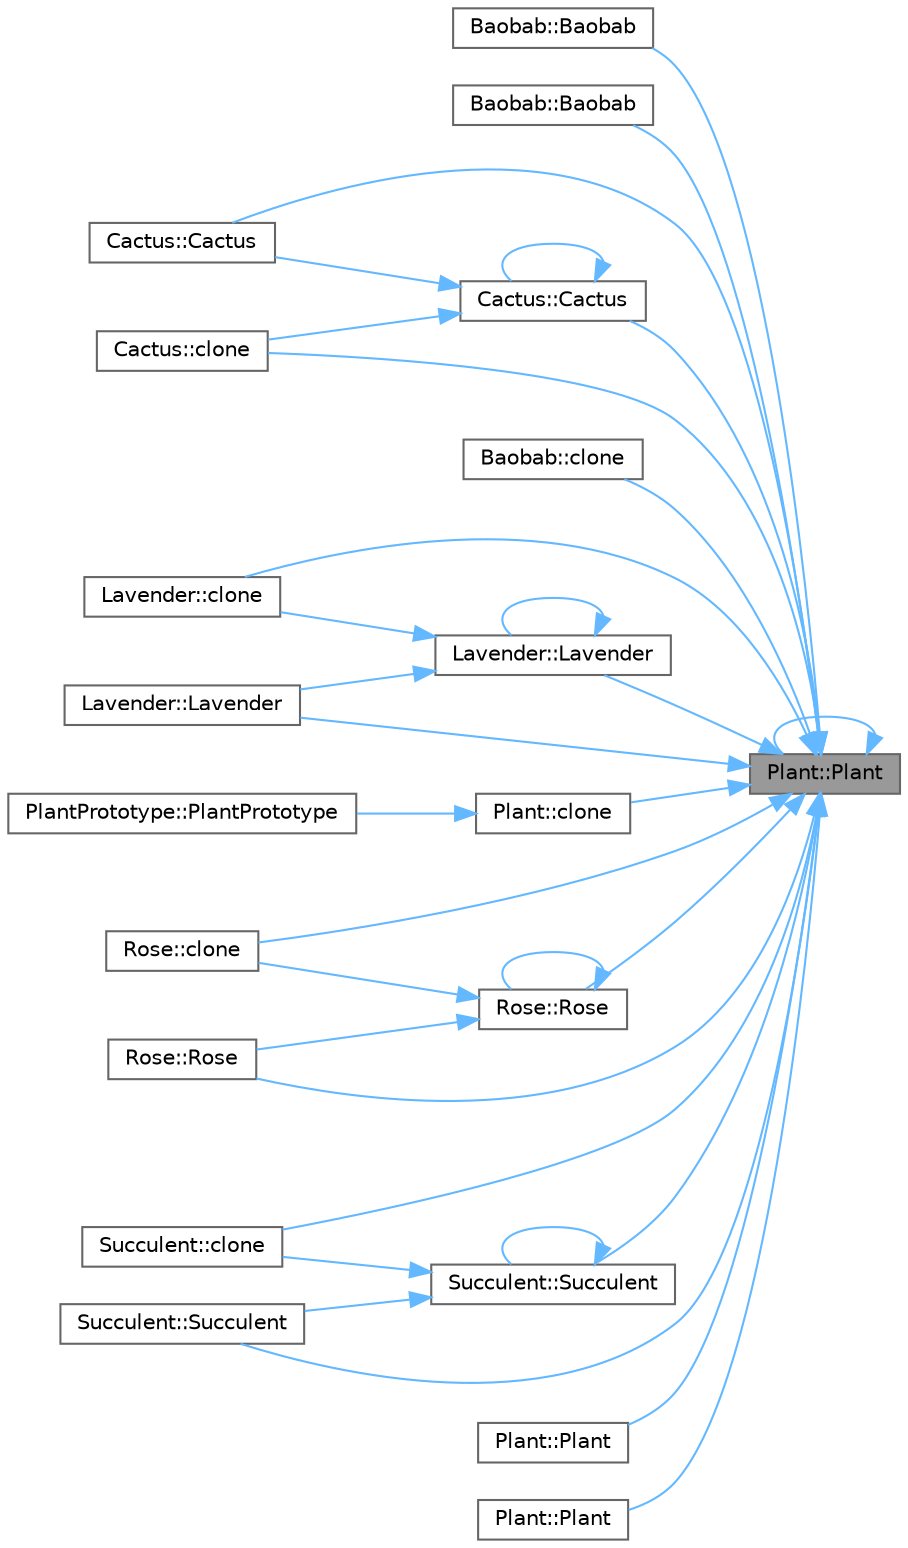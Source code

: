digraph "Plant::Plant"
{
 // INTERACTIVE_SVG=YES
 // LATEX_PDF_SIZE
  bgcolor="transparent";
  edge [fontname=Helvetica,fontsize=10,labelfontname=Helvetica,labelfontsize=10];
  node [fontname=Helvetica,fontsize=10,shape=box,height=0.2,width=0.4];
  rankdir="RL";
  Node1 [id="Node000001",label="Plant::Plant",height=0.2,width=0.4,color="gray40", fillcolor="grey60", style="filled", fontcolor="black",tooltip="Protected constructor for derived classes."];
  Node1 -> Node2 [id="edge1_Node000001_Node000002",dir="back",color="steelblue1",style="solid",tooltip=" "];
  Node2 [id="Node000002",label="Baobab::Baobab",height=0.2,width=0.4,color="grey40", fillcolor="white", style="filled",URL="$class_baobab.html#ae32ebd2a188cb2800c39ea3a2561503b",tooltip=" "];
  Node1 -> Node3 [id="edge2_Node000001_Node000003",dir="back",color="steelblue1",style="solid",tooltip=" "];
  Node3 [id="Node000003",label="Baobab::Baobab",height=0.2,width=0.4,color="grey40", fillcolor="white", style="filled",URL="$class_baobab.html#a379a85e2e1b35875fc1518ed0ece370e",tooltip=" "];
  Node1 -> Node4 [id="edge3_Node000001_Node000004",dir="back",color="steelblue1",style="solid",tooltip=" "];
  Node4 [id="Node000004",label="Cactus::Cactus",height=0.2,width=0.4,color="grey40", fillcolor="white", style="filled",URL="$class_cactus.html#a7af2b09f8e3efd82ee3d5dc1b5ad24d7",tooltip="Default constructor."];
  Node4 -> Node4 [id="edge4_Node000004_Node000004",dir="back",color="steelblue1",style="solid",tooltip=" "];
  Node4 -> Node5 [id="edge5_Node000004_Node000005",dir="back",color="steelblue1",style="solid",tooltip=" "];
  Node5 [id="Node000005",label="Cactus::Cactus",height=0.2,width=0.4,color="grey40", fillcolor="white", style="filled",URL="$class_cactus.html#a84c5587103f82ad5d404909036fbf635",tooltip="Copy constructor."];
  Node4 -> Node6 [id="edge6_Node000004_Node000006",dir="back",color="steelblue1",style="solid",tooltip=" "];
  Node6 [id="Node000006",label="Cactus::clone",height=0.2,width=0.4,color="grey40", fillcolor="white", style="filled",URL="$class_cactus.html#a02ee105ae31896dd7d259851bb09d5e8",tooltip="Clone method for Prototype pattern."];
  Node1 -> Node5 [id="edge7_Node000001_Node000005",dir="back",color="steelblue1",style="solid",tooltip=" "];
  Node1 -> Node7 [id="edge8_Node000001_Node000007",dir="back",color="steelblue1",style="solid",tooltip=" "];
  Node7 [id="Node000007",label="Baobab::clone",height=0.2,width=0.4,color="grey40", fillcolor="white", style="filled",URL="$class_baobab.html#a3eefc8a447930fbcbe4fbbe0895a8452",tooltip="Pure virtual clone method for Prototype pattern."];
  Node1 -> Node6 [id="edge9_Node000001_Node000006",dir="back",color="steelblue1",style="solid",tooltip=" "];
  Node1 -> Node8 [id="edge10_Node000001_Node000008",dir="back",color="steelblue1",style="solid",tooltip=" "];
  Node8 [id="Node000008",label="Lavender::clone",height=0.2,width=0.4,color="grey40", fillcolor="white", style="filled",URL="$class_lavender.html#a2c454fe0cc49e9950de1bb357c36c314",tooltip="Create a clone of this lavender."];
  Node1 -> Node9 [id="edge11_Node000001_Node000009",dir="back",color="steelblue1",style="solid",tooltip=" "];
  Node9 [id="Node000009",label="Plant::clone",height=0.2,width=0.4,color="grey40", fillcolor="white", style="filled",URL="$class_plant.html#a0f411008c07aa21c0fe0e26d2a8fe7c1",tooltip="Pure virtual clone method for Prototype pattern."];
  Node9 -> Node10 [id="edge12_Node000009_Node000010",dir="back",color="steelblue1",style="solid",tooltip=" "];
  Node10 [id="Node000010",label="PlantPrototype::PlantPrototype",height=0.2,width=0.4,color="grey40", fillcolor="white", style="filled",URL="$class_plant_prototype.html#a890fdd773089516803c3ce8107a4b572",tooltip="Copy constructor for cloning."];
  Node1 -> Node11 [id="edge13_Node000001_Node000011",dir="back",color="steelblue1",style="solid",tooltip=" "];
  Node11 [id="Node000011",label="Rose::clone",height=0.2,width=0.4,color="grey40", fillcolor="white", style="filled",URL="$class_rose.html#ad2bedb37b3efd2237e5d647c219353be",tooltip="Create a clone of this rose."];
  Node1 -> Node12 [id="edge14_Node000001_Node000012",dir="back",color="steelblue1",style="solid",tooltip=" "];
  Node12 [id="Node000012",label="Succulent::clone",height=0.2,width=0.4,color="grey40", fillcolor="white", style="filled",URL="$class_succulent.html#aba13790424b3479f9731dff504847ea4",tooltip="Create a clone of this succulent."];
  Node1 -> Node13 [id="edge15_Node000001_Node000013",dir="back",color="steelblue1",style="solid",tooltip=" "];
  Node13 [id="Node000013",label="Lavender::Lavender",height=0.2,width=0.4,color="grey40", fillcolor="white", style="filled",URL="$class_lavender.html#a9659cf180ade86cd09b833a44544f76a",tooltip="Default constructor."];
  Node13 -> Node8 [id="edge16_Node000013_Node000008",dir="back",color="steelblue1",style="solid",tooltip=" "];
  Node13 -> Node13 [id="edge17_Node000013_Node000013",dir="back",color="steelblue1",style="solid",tooltip=" "];
  Node13 -> Node14 [id="edge18_Node000013_Node000014",dir="back",color="steelblue1",style="solid",tooltip=" "];
  Node14 [id="Node000014",label="Lavender::Lavender",height=0.2,width=0.4,color="grey40", fillcolor="white", style="filled",URL="$class_lavender.html#ae6c06c5bc5283b5ca27d8ce867cd8f22",tooltip="Copy constructor."];
  Node1 -> Node14 [id="edge19_Node000001_Node000014",dir="back",color="steelblue1",style="solid",tooltip=" "];
  Node1 -> Node15 [id="edge20_Node000001_Node000015",dir="back",color="steelblue1",style="solid",tooltip=" "];
  Node15 [id="Node000015",label="Plant::Plant",height=0.2,width=0.4,color="grey40", fillcolor="white", style="filled",URL="$class_plant.html#a3e454c81c5a9120c4b321614b22621c1",tooltip="Copy constructor for Prototype pattern."];
  Node1 -> Node1 [id="edge21_Node000001_Node000001",dir="back",color="steelblue1",style="solid",tooltip=" "];
  Node1 -> Node16 [id="edge22_Node000001_Node000016",dir="back",color="steelblue1",style="solid",tooltip=" "];
  Node16 [id="Node000016",label="Plant::Plant",height=0.2,width=0.4,color="grey40", fillcolor="white", style="filled",URL="$class_plant.html#a4010ea4727cb0b7b0c8aacb98a3426c1",tooltip="Constructor with ID and species."];
  Node1 -> Node17 [id="edge23_Node000001_Node000017",dir="back",color="steelblue1",style="solid",tooltip=" "];
  Node17 [id="Node000017",label="Rose::Rose",height=0.2,width=0.4,color="grey40", fillcolor="white", style="filled",URL="$class_rose.html#a1f6cc909ea44fbcd7a18b0d917412659",tooltip="Default constructor."];
  Node17 -> Node11 [id="edge24_Node000017_Node000011",dir="back",color="steelblue1",style="solid",tooltip=" "];
  Node17 -> Node17 [id="edge25_Node000017_Node000017",dir="back",color="steelblue1",style="solid",tooltip=" "];
  Node17 -> Node18 [id="edge26_Node000017_Node000018",dir="back",color="steelblue1",style="solid",tooltip=" "];
  Node18 [id="Node000018",label="Rose::Rose",height=0.2,width=0.4,color="grey40", fillcolor="white", style="filled",URL="$class_rose.html#a6f575ef57961c297b56b5f4cb48e8031",tooltip="Copy constructor."];
  Node1 -> Node18 [id="edge27_Node000001_Node000018",dir="back",color="steelblue1",style="solid",tooltip=" "];
  Node1 -> Node19 [id="edge28_Node000001_Node000019",dir="back",color="steelblue1",style="solid",tooltip=" "];
  Node19 [id="Node000019",label="Succulent::Succulent",height=0.2,width=0.4,color="grey40", fillcolor="white", style="filled",URL="$class_succulent.html#a980f7c3dbd929b410a14d92a58a43cf5",tooltip="Default constructor."];
  Node19 -> Node12 [id="edge29_Node000019_Node000012",dir="back",color="steelblue1",style="solid",tooltip=" "];
  Node19 -> Node19 [id="edge30_Node000019_Node000019",dir="back",color="steelblue1",style="solid",tooltip=" "];
  Node19 -> Node20 [id="edge31_Node000019_Node000020",dir="back",color="steelblue1",style="solid",tooltip=" "];
  Node20 [id="Node000020",label="Succulent::Succulent",height=0.2,width=0.4,color="grey40", fillcolor="white", style="filled",URL="$class_succulent.html#ad2859c118244a28be023a0422e116d35",tooltip="Copy constructor."];
  Node1 -> Node20 [id="edge32_Node000001_Node000020",dir="back",color="steelblue1",style="solid",tooltip=" "];
}

